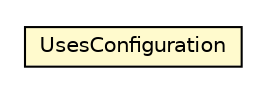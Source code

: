 #!/usr/local/bin/dot
#
# Class diagram 
# Generated by UMLGraph version 5.1 (http://www.umlgraph.org/)
#

digraph G {
	edge [fontname="Helvetica",fontsize=10,labelfontname="Helvetica",labelfontsize=10];
	node [fontname="Helvetica",fontsize=10,shape=plaintext];
	nodesep=0.25;
	ranksep=0.5;
	// org.androidtransfuse.model.manifest.UsesConfiguration
	c6548 [label=<<table title="org.androidtransfuse.model.manifest.UsesConfiguration" border="0" cellborder="1" cellspacing="0" cellpadding="2" port="p" bgcolor="lemonChiffon" href="./UsesConfiguration.html">
		<tr><td><table border="0" cellspacing="0" cellpadding="1">
<tr><td align="center" balign="center"> UsesConfiguration </td></tr>
		</table></td></tr>
		</table>>, fontname="Helvetica", fontcolor="black", fontsize=10.0];
}

